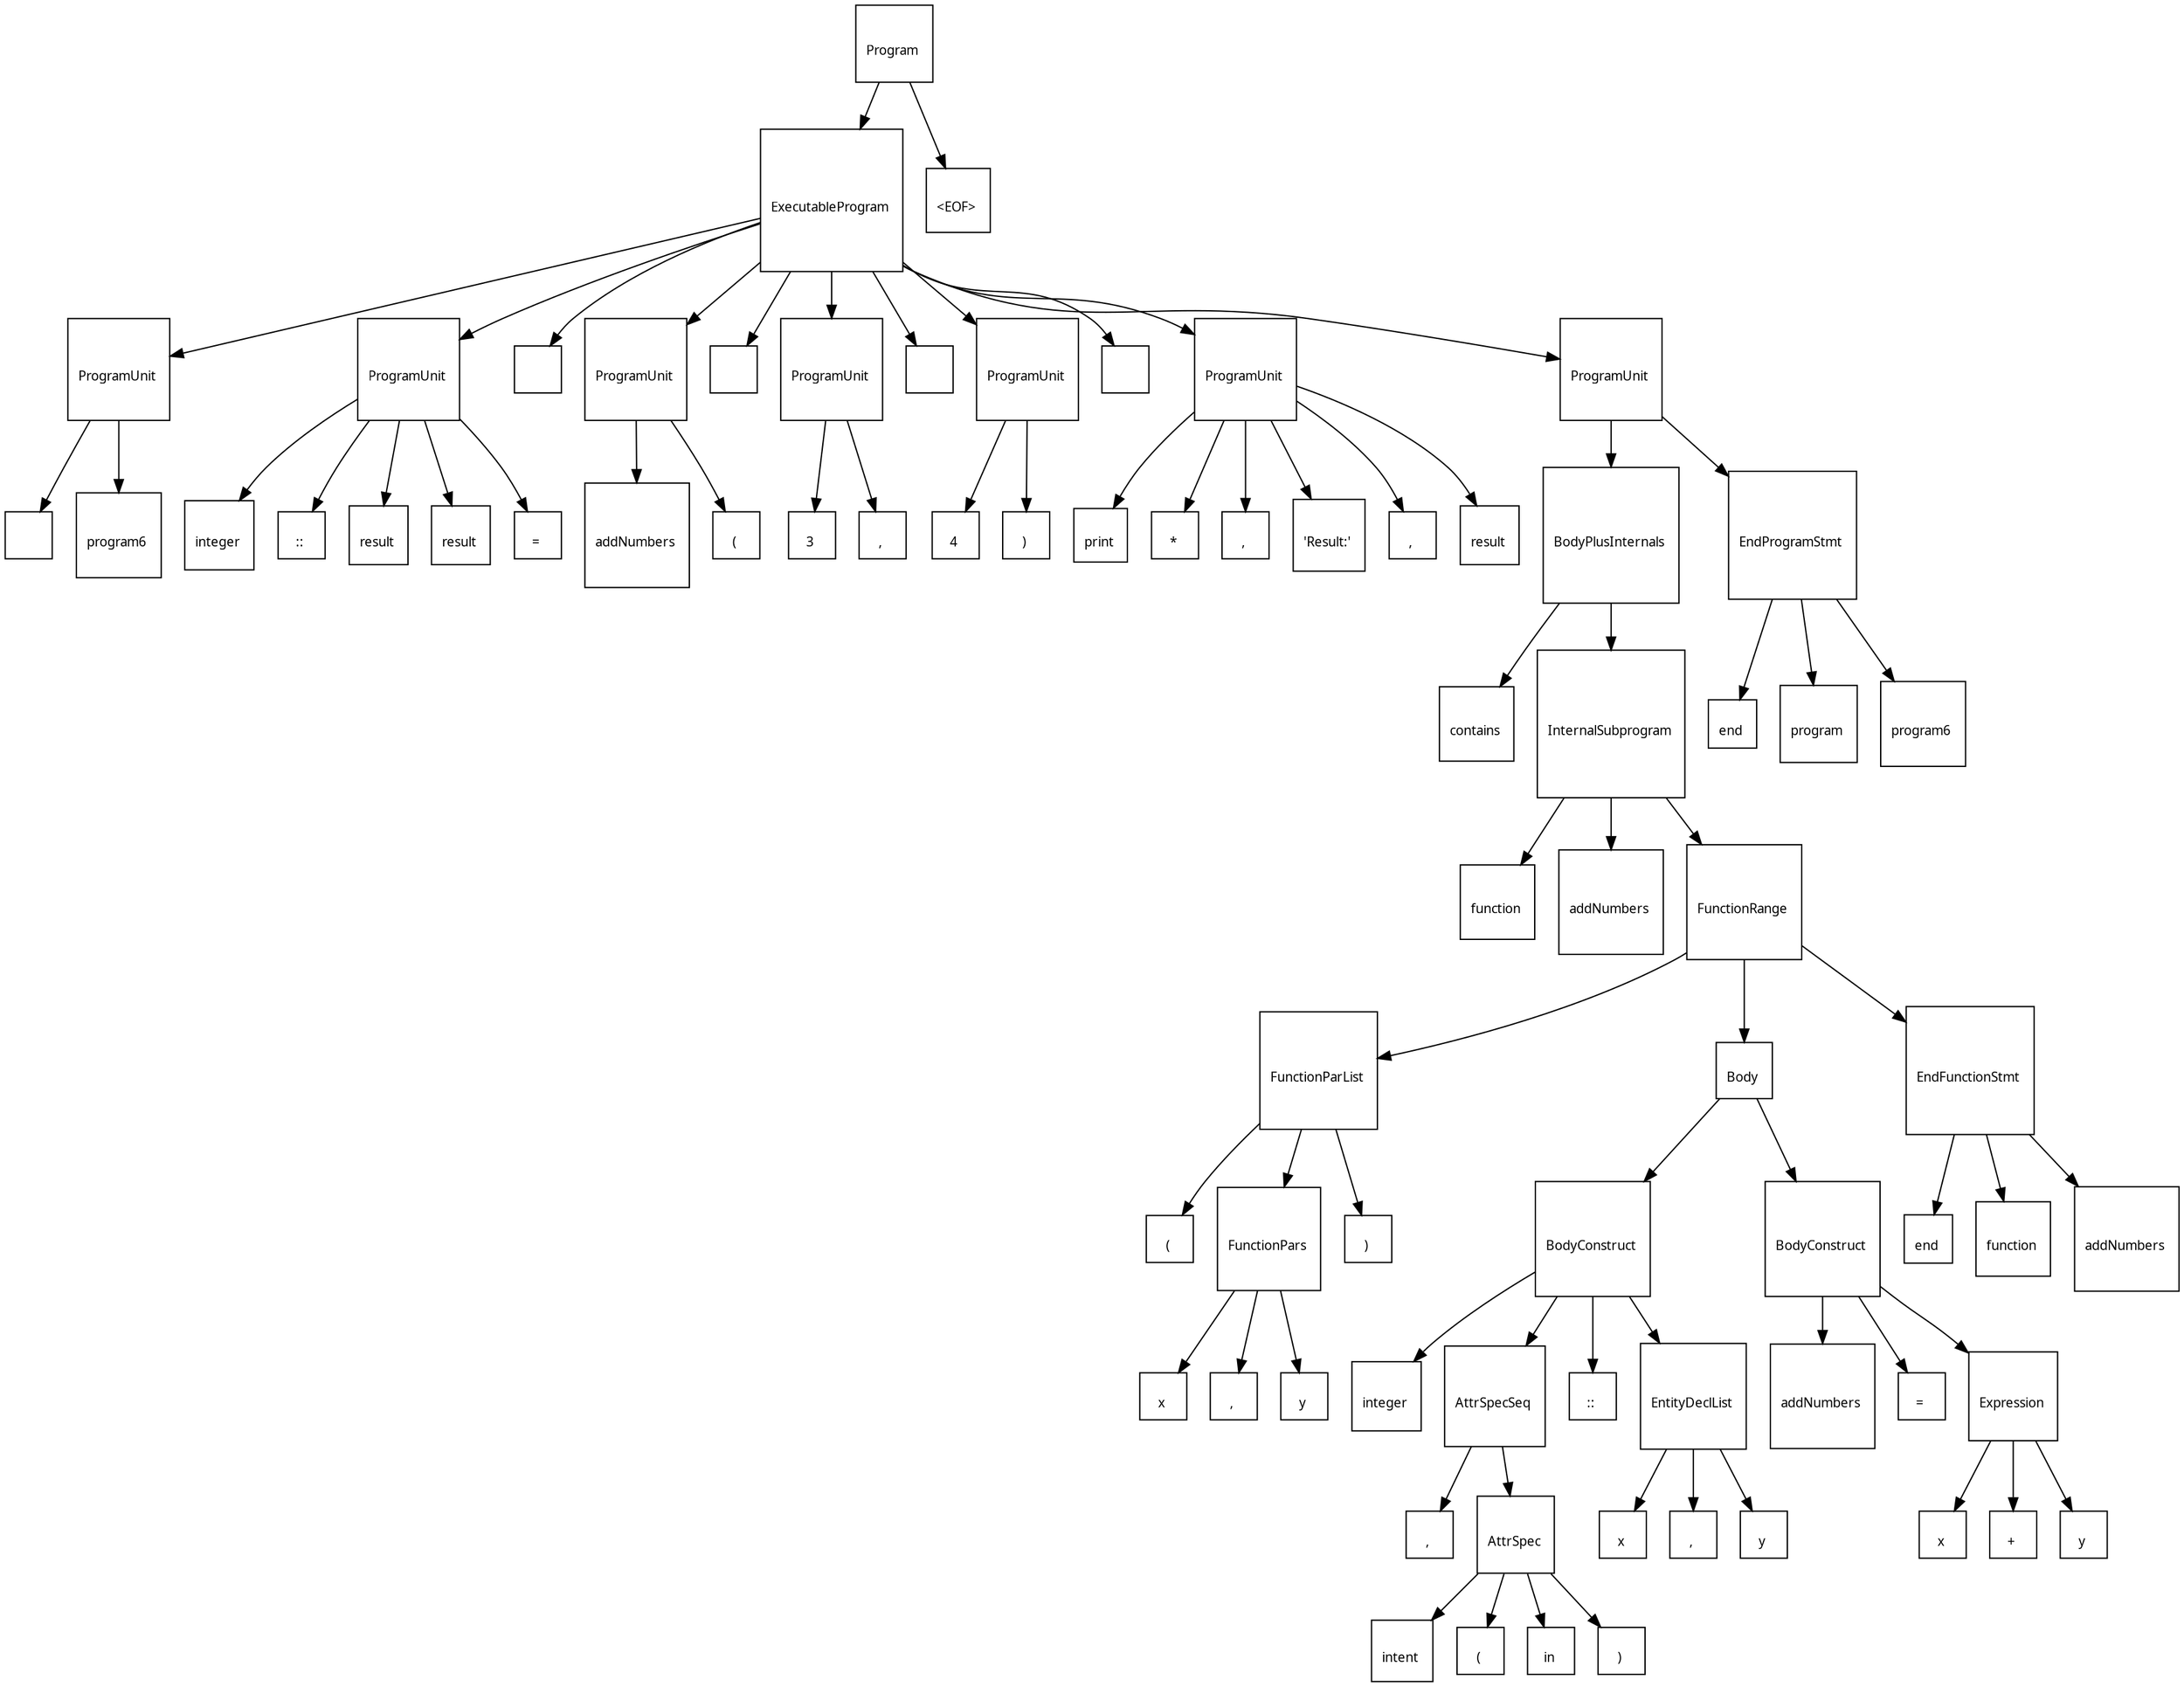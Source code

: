 digraph G {
  charset="UTF-8"
  node [shape=square, fontname="Arial Unicode MS"];
  "3f7b96d8-d9c5-45c6-9dba-42b05bca8d0e" [label="\lProgram \n", fontsize=10];
  "3f7b96d8-d9c5-45c6-9dba-42b05bca8d0e" -> "b9318d45-5e41-418b-8f4a-22954b1f49f7";
  "b9318d45-5e41-418b-8f4a-22954b1f49f7" [label="\lExecutableProgram \n", fontsize=10];
  "b9318d45-5e41-418b-8f4a-22954b1f49f7" -> "693ccd7b-6b8a-4dba-af21-37ac4c31fe65";
  "693ccd7b-6b8a-4dba-af21-37ac4c31fe65" [label="\lProgramUnit \n", fontsize=10];
  "693ccd7b-6b8a-4dba-af21-37ac4c31fe65" -> "b25d86d9-302b-4bdf-aea3-80f89d7ed4fa";
  "b25d86d9-302b-4bdf-aea3-80f89d7ed4fa" [label="\l \n", fontsize=10];
  "693ccd7b-6b8a-4dba-af21-37ac4c31fe65" -> "ac1efc1e-16dd-4f40-b158-4a7a34dfe0fa";
  "ac1efc1e-16dd-4f40-b158-4a7a34dfe0fa" [label="\lprogram6 \n", fontsize=10];
  "b9318d45-5e41-418b-8f4a-22954b1f49f7" -> "ff2bc20b-89a9-4b7d-b8b8-8e324e2f1f53";
  "ff2bc20b-89a9-4b7d-b8b8-8e324e2f1f53" [label="\lProgramUnit \n", fontsize=10];
  "ff2bc20b-89a9-4b7d-b8b8-8e324e2f1f53" -> "54160803-c5b7-4235-8d6f-159d76db0c27";
  "54160803-c5b7-4235-8d6f-159d76db0c27" [label="\linteger \n", fontsize=10];
  "ff2bc20b-89a9-4b7d-b8b8-8e324e2f1f53" -> "9b4ccbdc-21da-49f1-a697-5ea12a7fcb9d";
  "9b4ccbdc-21da-49f1-a697-5ea12a7fcb9d" [label="\l:: \n", fontsize=10];
  "ff2bc20b-89a9-4b7d-b8b8-8e324e2f1f53" -> "92b3f79b-495c-4e70-bebe-faa9fe08d703";
  "92b3f79b-495c-4e70-bebe-faa9fe08d703" [label="\lresult \n", fontsize=10];
  "ff2bc20b-89a9-4b7d-b8b8-8e324e2f1f53" -> "827b8823-ffa4-4b87-a57e-c0a7f84614a5";
  "827b8823-ffa4-4b87-a57e-c0a7f84614a5" [label="\lresult \n", fontsize=10];
  "ff2bc20b-89a9-4b7d-b8b8-8e324e2f1f53" -> "e4e570c0-051b-4e66-b8b9-f63844f7a3df";
  "e4e570c0-051b-4e66-b8b9-f63844f7a3df" [label="\l= \n", fontsize=10];
  "b9318d45-5e41-418b-8f4a-22954b1f49f7" -> "a325422f-deb4-4964-8f5e-fae739c7c5f4";
  "a325422f-deb4-4964-8f5e-fae739c7c5f4" [label="\l \n", fontsize=10];
  "b9318d45-5e41-418b-8f4a-22954b1f49f7" -> "dc0dcd4a-d23d-4026-8644-c37f880382fc";
  "dc0dcd4a-d23d-4026-8644-c37f880382fc" [label="\lProgramUnit \n", fontsize=10];
  "dc0dcd4a-d23d-4026-8644-c37f880382fc" -> "5d9ac365-fd11-4dd5-a810-ea86bf478e7a";
  "5d9ac365-fd11-4dd5-a810-ea86bf478e7a" [label="\laddNumbers \n", fontsize=10];
  "dc0dcd4a-d23d-4026-8644-c37f880382fc" -> "3596c045-9a78-418d-ab79-eb8e745b16e1";
  "3596c045-9a78-418d-ab79-eb8e745b16e1" [label="\l( \n", fontsize=10];
  "b9318d45-5e41-418b-8f4a-22954b1f49f7" -> "e347ad85-b95b-4884-b184-e3599ac3b1e2";
  "e347ad85-b95b-4884-b184-e3599ac3b1e2" [label="\l \n", fontsize=10];
  "b9318d45-5e41-418b-8f4a-22954b1f49f7" -> "f8768985-6872-413f-9a13-fcc3b599bc61";
  "f8768985-6872-413f-9a13-fcc3b599bc61" [label="\lProgramUnit \n", fontsize=10];
  "f8768985-6872-413f-9a13-fcc3b599bc61" -> "1db8398f-44c2-444a-ae71-1744e397120e";
  "1db8398f-44c2-444a-ae71-1744e397120e" [label="\l3 \n", fontsize=10];
  "f8768985-6872-413f-9a13-fcc3b599bc61" -> "33cf27a9-8525-4b60-813d-73b5b5203aec";
  "33cf27a9-8525-4b60-813d-73b5b5203aec" [label="\l, \n", fontsize=10];
  "b9318d45-5e41-418b-8f4a-22954b1f49f7" -> "3ff0ecc0-f576-4c14-8f5b-db2eda5ab5c5";
  "3ff0ecc0-f576-4c14-8f5b-db2eda5ab5c5" [label="\l \n", fontsize=10];
  "b9318d45-5e41-418b-8f4a-22954b1f49f7" -> "bd40215f-375f-44fc-9a98-98cbf3c946d9";
  "bd40215f-375f-44fc-9a98-98cbf3c946d9" [label="\lProgramUnit \n", fontsize=10];
  "bd40215f-375f-44fc-9a98-98cbf3c946d9" -> "987af94b-0d1e-4274-af02-9c9b361ef009";
  "987af94b-0d1e-4274-af02-9c9b361ef009" [label="\l4 \n", fontsize=10];
  "bd40215f-375f-44fc-9a98-98cbf3c946d9" -> "667f6a72-48fe-4735-9001-48190f70b633";
  "667f6a72-48fe-4735-9001-48190f70b633" [label="\l) \n", fontsize=10];
  "b9318d45-5e41-418b-8f4a-22954b1f49f7" -> "43cd375a-b470-4e47-a88f-b335c1105afe";
  "43cd375a-b470-4e47-a88f-b335c1105afe" [label="\l \n", fontsize=10];
  "b9318d45-5e41-418b-8f4a-22954b1f49f7" -> "66b3ad98-79d4-4f72-a86b-090435c99068";
  "66b3ad98-79d4-4f72-a86b-090435c99068" [label="\lProgramUnit \n", fontsize=10];
  "66b3ad98-79d4-4f72-a86b-090435c99068" -> "fea8e480-8ad7-4d41-94e5-4c2d43fc2283";
  "fea8e480-8ad7-4d41-94e5-4c2d43fc2283" [label="\lprint \n", fontsize=10];
  "66b3ad98-79d4-4f72-a86b-090435c99068" -> "f9d98bae-5d72-43f4-b2b6-d4c07abd6a0e";
  "f9d98bae-5d72-43f4-b2b6-d4c07abd6a0e" [label="\l* \n", fontsize=10];
  "66b3ad98-79d4-4f72-a86b-090435c99068" -> "d4f9371c-9085-411f-89d0-b8dfabb96594";
  "d4f9371c-9085-411f-89d0-b8dfabb96594" [label="\l, \n", fontsize=10];
  "66b3ad98-79d4-4f72-a86b-090435c99068" -> "5290cbb7-c9f2-441b-aed0-e893ba621d8e";
  "5290cbb7-c9f2-441b-aed0-e893ba621d8e" [label="\l'Result:' \n", fontsize=10];
  "66b3ad98-79d4-4f72-a86b-090435c99068" -> "1a6a3b59-6fe2-4702-804d-bcbde59ea992";
  "1a6a3b59-6fe2-4702-804d-bcbde59ea992" [label="\l, \n", fontsize=10];
  "66b3ad98-79d4-4f72-a86b-090435c99068" -> "e235581f-6c2d-4dd1-90d1-c36e58eee00e";
  "e235581f-6c2d-4dd1-90d1-c36e58eee00e" [label="\lresult \n", fontsize=10];
  "b9318d45-5e41-418b-8f4a-22954b1f49f7" -> "ea6cdb8b-0ebb-4115-b5e8-b6db4530f764";
  "ea6cdb8b-0ebb-4115-b5e8-b6db4530f764" [label="\lProgramUnit \n", fontsize=10];
  "ea6cdb8b-0ebb-4115-b5e8-b6db4530f764" -> "78bc58bf-7e33-4d82-b75c-c1f38dc16875";
  "78bc58bf-7e33-4d82-b75c-c1f38dc16875" [label="\lBodyPlusInternals \n", fontsize=10];
  "78bc58bf-7e33-4d82-b75c-c1f38dc16875" -> "4dc24ed4-e84d-45f9-b7ca-f296864070cf";
  "4dc24ed4-e84d-45f9-b7ca-f296864070cf" [label="\lcontains \n", fontsize=10];
  "78bc58bf-7e33-4d82-b75c-c1f38dc16875" -> "84268626-231b-46fa-ad5c-3c1c3a1c4491";
  "84268626-231b-46fa-ad5c-3c1c3a1c4491" [label="\lInternalSubprogram \n", fontsize=10];
  "84268626-231b-46fa-ad5c-3c1c3a1c4491" -> "fadb626e-7ff7-443c-b9db-1053245d2e10";
  "fadb626e-7ff7-443c-b9db-1053245d2e10" [label="\lfunction \n", fontsize=10];
  "84268626-231b-46fa-ad5c-3c1c3a1c4491" -> "0919e635-7612-4625-819d-daf78b5c7b82";
  "0919e635-7612-4625-819d-daf78b5c7b82" [label="\laddNumbers \n", fontsize=10];
  "84268626-231b-46fa-ad5c-3c1c3a1c4491" -> "4a2db643-81c4-420c-9e6f-9ef97d637030";
  "4a2db643-81c4-420c-9e6f-9ef97d637030" [label="\lFunctionRange \n", fontsize=10];
  "4a2db643-81c4-420c-9e6f-9ef97d637030" -> "dea3d9fb-a5e4-414f-b20f-ddb50cd66a1a";
  "dea3d9fb-a5e4-414f-b20f-ddb50cd66a1a" [label="\lFunctionParList \n", fontsize=10];
  "dea3d9fb-a5e4-414f-b20f-ddb50cd66a1a" -> "817c9d7c-70a2-4d67-ac90-bb06d28818d1";
  "817c9d7c-70a2-4d67-ac90-bb06d28818d1" [label="\l( \n", fontsize=10];
  "dea3d9fb-a5e4-414f-b20f-ddb50cd66a1a" -> "ff4d6142-953d-46ed-958d-a5562f8b7d26";
  "ff4d6142-953d-46ed-958d-a5562f8b7d26" [label="\lFunctionPars \n", fontsize=10];
  "ff4d6142-953d-46ed-958d-a5562f8b7d26" -> "43f79e9d-c75b-4fe3-a5e8-1166eae163f2";
  "43f79e9d-c75b-4fe3-a5e8-1166eae163f2" [label="\lx \n", fontsize=10];
  "ff4d6142-953d-46ed-958d-a5562f8b7d26" -> "9f62cc02-21cc-468e-931b-e02ee12de2cc";
  "9f62cc02-21cc-468e-931b-e02ee12de2cc" [label="\l, \n", fontsize=10];
  "ff4d6142-953d-46ed-958d-a5562f8b7d26" -> "235efd1b-a31e-45ff-9267-ae6e28a00197";
  "235efd1b-a31e-45ff-9267-ae6e28a00197" [label="\ly \n", fontsize=10];
  "dea3d9fb-a5e4-414f-b20f-ddb50cd66a1a" -> "94c9e9e9-6e48-4943-9270-bacba354b762";
  "94c9e9e9-6e48-4943-9270-bacba354b762" [label="\l) \n", fontsize=10];
  "4a2db643-81c4-420c-9e6f-9ef97d637030" -> "1ecab7ec-aea4-4c6d-a115-645665a2b7e8";
  "1ecab7ec-aea4-4c6d-a115-645665a2b7e8" [label="\lBody \n", fontsize=10];
  "1ecab7ec-aea4-4c6d-a115-645665a2b7e8" -> "f10daa5b-e0bd-4e2e-9ee1-d21ec8cb3047";
  "f10daa5b-e0bd-4e2e-9ee1-d21ec8cb3047" [label="\lBodyConstruct \n", fontsize=10];
  "f10daa5b-e0bd-4e2e-9ee1-d21ec8cb3047" -> "49058628-ceb1-4869-aead-8b0e203117f2";
  "49058628-ceb1-4869-aead-8b0e203117f2" [label="\linteger \n", fontsize=10];
  "f10daa5b-e0bd-4e2e-9ee1-d21ec8cb3047" -> "53cb543b-a030-4783-9c14-83efa6e399a6";
  "53cb543b-a030-4783-9c14-83efa6e399a6" [label="\lAttrSpecSeq \n", fontsize=10];
  "53cb543b-a030-4783-9c14-83efa6e399a6" -> "fd101a52-7531-49b4-bfb1-fd8a39dae644";
  "fd101a52-7531-49b4-bfb1-fd8a39dae644" [label="\l, \n", fontsize=10];
  "53cb543b-a030-4783-9c14-83efa6e399a6" -> "19570af0-b5b1-4f72-a91c-970a000271f4";
  "19570af0-b5b1-4f72-a91c-970a000271f4" [label="\lAttrSpec \n", fontsize=10];
  "19570af0-b5b1-4f72-a91c-970a000271f4" -> "db60492b-1c94-4243-8c75-8091964ba7c2";
  "db60492b-1c94-4243-8c75-8091964ba7c2" [label="\lintent \n", fontsize=10];
  "19570af0-b5b1-4f72-a91c-970a000271f4" -> "63a1daf4-4f13-40dc-a846-70a7b722d41f";
  "63a1daf4-4f13-40dc-a846-70a7b722d41f" [label="\l( \n", fontsize=10];
  "19570af0-b5b1-4f72-a91c-970a000271f4" -> "248229b4-1e79-4b07-bc3e-9126f8e918c6";
  "248229b4-1e79-4b07-bc3e-9126f8e918c6" [label="\lin \n", fontsize=10];
  "19570af0-b5b1-4f72-a91c-970a000271f4" -> "f0ab5e84-e6c4-49b8-ae3e-a4b2277c0ec0";
  "f0ab5e84-e6c4-49b8-ae3e-a4b2277c0ec0" [label="\l) \n", fontsize=10];
  "f10daa5b-e0bd-4e2e-9ee1-d21ec8cb3047" -> "691cc7f4-4559-4c0b-bb51-bb8d12b7b062";
  "691cc7f4-4559-4c0b-bb51-bb8d12b7b062" [label="\l:: \n", fontsize=10];
  "f10daa5b-e0bd-4e2e-9ee1-d21ec8cb3047" -> "4471cd8e-316e-465e-8352-7b0445a6d81b";
  "4471cd8e-316e-465e-8352-7b0445a6d81b" [label="\lEntityDeclList \n", fontsize=10];
  "4471cd8e-316e-465e-8352-7b0445a6d81b" -> "97083947-1e6b-48f0-abfe-bc63259a93da";
  "97083947-1e6b-48f0-abfe-bc63259a93da" [label="\lx \n", fontsize=10];
  "4471cd8e-316e-465e-8352-7b0445a6d81b" -> "eacdc2c8-fa92-4a18-a768-4a772e950e3d";
  "eacdc2c8-fa92-4a18-a768-4a772e950e3d" [label="\l, \n", fontsize=10];
  "4471cd8e-316e-465e-8352-7b0445a6d81b" -> "b5537c17-d009-4eb0-afad-cfbb2c0a0d43";
  "b5537c17-d009-4eb0-afad-cfbb2c0a0d43" [label="\ly \n", fontsize=10];
  "1ecab7ec-aea4-4c6d-a115-645665a2b7e8" -> "88d07206-be6d-4eec-a2fd-4834248121cf";
  "88d07206-be6d-4eec-a2fd-4834248121cf" [label="\lBodyConstruct \n", fontsize=10];
  "88d07206-be6d-4eec-a2fd-4834248121cf" -> "21ca2b12-00a0-403c-b005-d5fb138adb97";
  "21ca2b12-00a0-403c-b005-d5fb138adb97" [label="\laddNumbers \n", fontsize=10];
  "88d07206-be6d-4eec-a2fd-4834248121cf" -> "0b04eee1-4e00-4e2c-bb0a-27c04c148211";
  "0b04eee1-4e00-4e2c-bb0a-27c04c148211" [label="\l= \n", fontsize=10];
  "88d07206-be6d-4eec-a2fd-4834248121cf" -> "3c016848-3d36-4321-897b-6f759caa7fa7";
  "3c016848-3d36-4321-897b-6f759caa7fa7" [label="\lExpression \n", fontsize=10];
  "3c016848-3d36-4321-897b-6f759caa7fa7" -> "c525cb0c-8d62-4138-b71b-b394e2c187d9";
  "c525cb0c-8d62-4138-b71b-b394e2c187d9" [label="\lx \n", fontsize=10];
  "3c016848-3d36-4321-897b-6f759caa7fa7" -> "97692b84-c212-4992-bb0d-2890ebcbbbff";
  "97692b84-c212-4992-bb0d-2890ebcbbbff" [label="\l+ \n", fontsize=10];
  "3c016848-3d36-4321-897b-6f759caa7fa7" -> "408133df-5bf5-4cde-a38b-09c102432700";
  "408133df-5bf5-4cde-a38b-09c102432700" [label="\ly \n", fontsize=10];
  "4a2db643-81c4-420c-9e6f-9ef97d637030" -> "b1b74017-d2a4-4b63-a26b-9fec182f1bdc";
  "b1b74017-d2a4-4b63-a26b-9fec182f1bdc" [label="\lEndFunctionStmt \n", fontsize=10];
  "b1b74017-d2a4-4b63-a26b-9fec182f1bdc" -> "90deafbe-3b5b-4b1d-a338-10b26cab8566";
  "90deafbe-3b5b-4b1d-a338-10b26cab8566" [label="\lend \n", fontsize=10];
  "b1b74017-d2a4-4b63-a26b-9fec182f1bdc" -> "b714a02e-bc1f-4357-a9b4-21ce69bb2de2";
  "b714a02e-bc1f-4357-a9b4-21ce69bb2de2" [label="\lfunction \n", fontsize=10];
  "b1b74017-d2a4-4b63-a26b-9fec182f1bdc" -> "f2cdbc6d-30c6-4d85-9f59-25e8c99a4001";
  "f2cdbc6d-30c6-4d85-9f59-25e8c99a4001" [label="\laddNumbers \n", fontsize=10];
  "ea6cdb8b-0ebb-4115-b5e8-b6db4530f764" -> "cf777010-8066-4fde-b042-8132a4eadaf3";
  "cf777010-8066-4fde-b042-8132a4eadaf3" [label="\lEndProgramStmt \n", fontsize=10];
  "cf777010-8066-4fde-b042-8132a4eadaf3" -> "a46f05e5-dc4f-43c9-b08d-e24a1f8c32e5";
  "a46f05e5-dc4f-43c9-b08d-e24a1f8c32e5" [label="\lend \n", fontsize=10];
  "cf777010-8066-4fde-b042-8132a4eadaf3" -> "68df3d01-a4f4-4ee0-8038-d945f2848fa5";
  "68df3d01-a4f4-4ee0-8038-d945f2848fa5" [label="\lprogram \n", fontsize=10];
  "cf777010-8066-4fde-b042-8132a4eadaf3" -> "f2fb0848-6ed7-4873-85f7-65cba115a3cd";
  "f2fb0848-6ed7-4873-85f7-65cba115a3cd" [label="\lprogram6 \n", fontsize=10];
  "3f7b96d8-d9c5-45c6-9dba-42b05bca8d0e" -> "66fc9bb9-7890-4e22-b361-9217aa777642";
  "66fc9bb9-7890-4e22-b361-9217aa777642" [label="\l&lt;EOF&gt; \n", fontsize=10];
}
